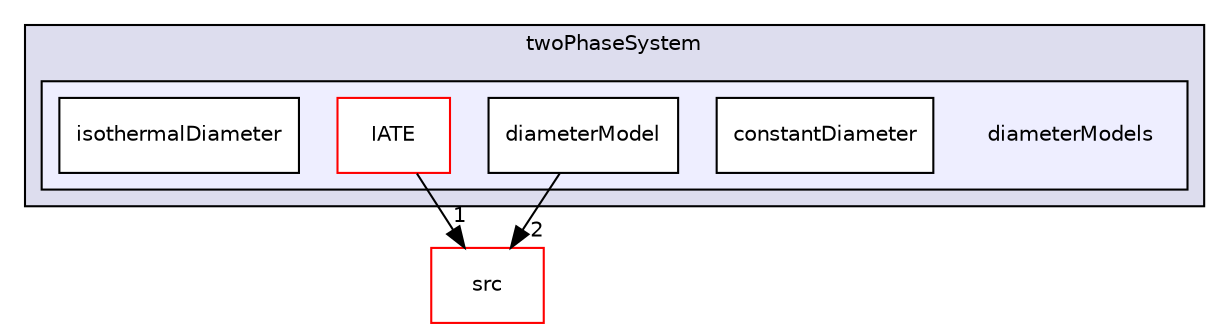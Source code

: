 digraph "applications/solvers/multiphase/twoPhaseEulerFoam/twoPhaseSystem/diameterModels" {
  bgcolor=transparent;
  compound=true
  node [ fontsize="10", fontname="Helvetica"];
  edge [ labelfontsize="10", labelfontname="Helvetica"];
  subgraph clusterdir_cfe205aac25c0433b15142b141b5f211 {
    graph [ bgcolor="#ddddee", pencolor="black", label="twoPhaseSystem" fontname="Helvetica", fontsize="10", URL="dir_cfe205aac25c0433b15142b141b5f211.html"]
  subgraph clusterdir_1b4e163c8b0104bdcce8d831ee7dc741 {
    graph [ bgcolor="#eeeeff", pencolor="black", label="" URL="dir_1b4e163c8b0104bdcce8d831ee7dc741.html"];
    dir_1b4e163c8b0104bdcce8d831ee7dc741 [shape=plaintext label="diameterModels"];
    dir_3883bac504c22ea54aa982d2ff7044c9 [shape=box label="constantDiameter" color="black" fillcolor="white" style="filled" URL="dir_3883bac504c22ea54aa982d2ff7044c9.html"];
    dir_6dd2bf5b80f43d3ebff4b92890b8a835 [shape=box label="diameterModel" color="black" fillcolor="white" style="filled" URL="dir_6dd2bf5b80f43d3ebff4b92890b8a835.html"];
    dir_eb7c587e9f5410f39a50ecf72a9463c4 [shape=box label="IATE" color="red" fillcolor="white" style="filled" URL="dir_eb7c587e9f5410f39a50ecf72a9463c4.html"];
    dir_2c8db5ca05c22212d244cde8b46a778d [shape=box label="isothermalDiameter" color="black" fillcolor="white" style="filled" URL="dir_2c8db5ca05c22212d244cde8b46a778d.html"];
  }
  }
  dir_68267d1309a1af8e8297ef4c3efbcdba [shape=box label="src" color="red" URL="dir_68267d1309a1af8e8297ef4c3efbcdba.html"];
  dir_eb7c587e9f5410f39a50ecf72a9463c4->dir_68267d1309a1af8e8297ef4c3efbcdba [headlabel="1", labeldistance=1.5 headhref="dir_000445_000736.html"];
  dir_6dd2bf5b80f43d3ebff4b92890b8a835->dir_68267d1309a1af8e8297ef4c3efbcdba [headlabel="2", labeldistance=1.5 headhref="dir_000214_000736.html"];
}
